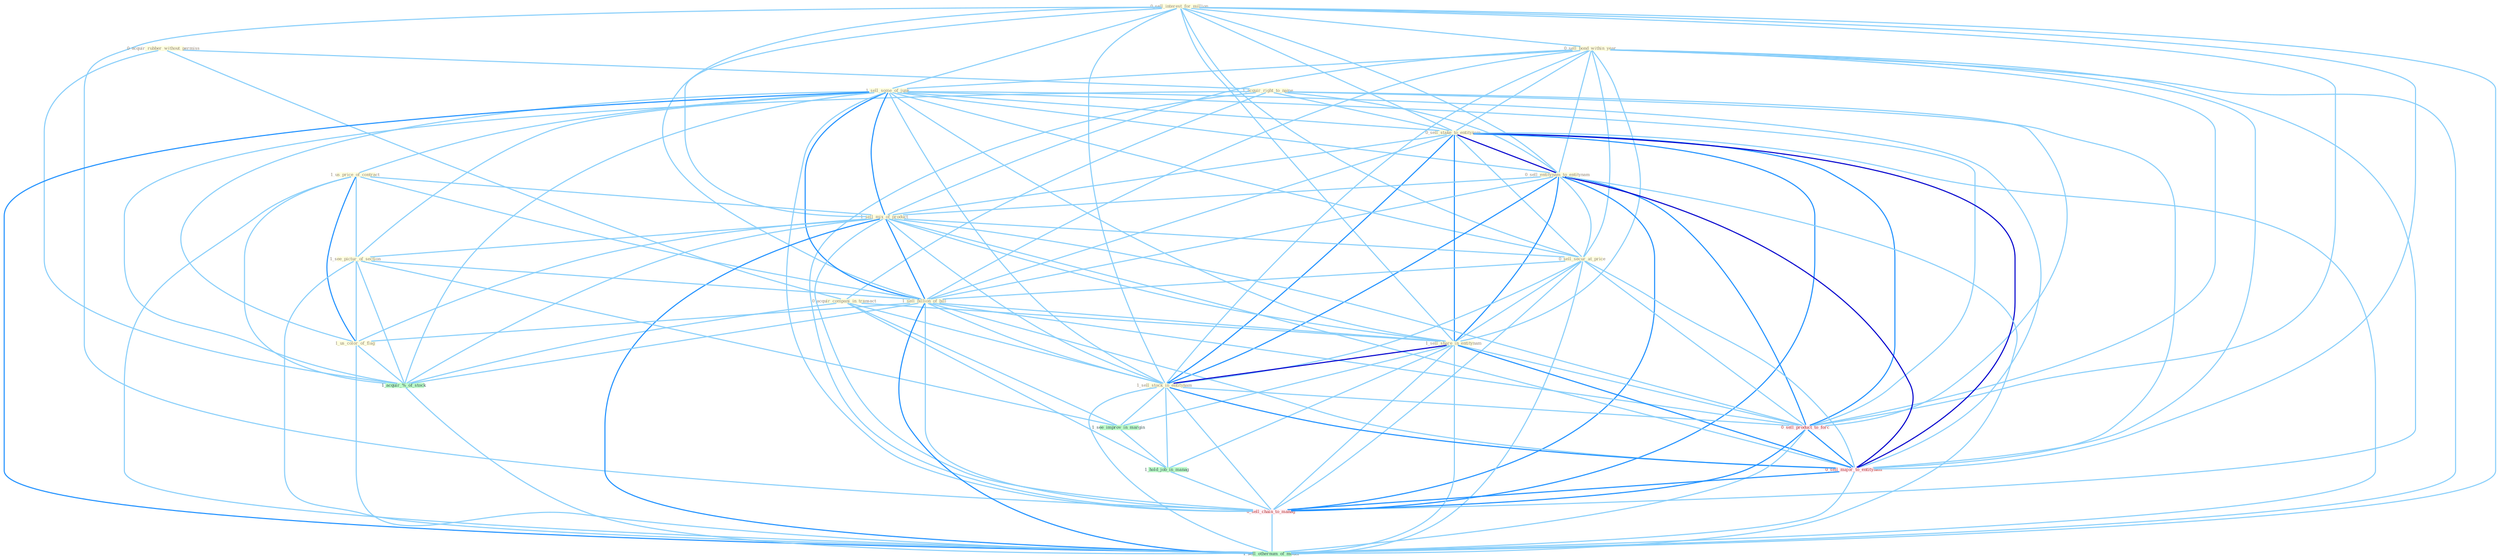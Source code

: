 Graph G{ 
    node
    [shape=polygon,style=filled,width=.5,height=.06,color="#BDFCC9",fixedsize=true,fontsize=4,
    fontcolor="#2f4f4f"];
    {node
    [color="#ffffe0", fontcolor="#8b7d6b"] "0_sell_interest_for_million " "0_sell_bond_within_year " "0_acquir_rubber_without_permiss " "1_acquir_right_to_name " "1_sell_some_of_junk " "0_acquir_compani_in_transact " "0_sell_stake_to_entitynam " "0_sell_entitynam_to_entitynam " "1_us_price_of_contract " "1_sell_mix_of_product " "1_see_pictur_of_section " "0_sell_secur_at_price " "1_sell_billion_of_bill " "1_sell_share_in_entitynam " "1_us_color_of_flag " "1_sell_stock_in_entitynam "}
{node [color="#fff0f5", fontcolor="#b22222"] "0_sell_product_to_forc " "0_sell_major_to_entitynam " "0_sell_chain_to_manag "}
edge [color="#B0E2FF"];

	"0_sell_interest_for_million " -- "0_sell_bond_within_year " [w="1", color="#87cefa" ];
	"0_sell_interest_for_million " -- "1_sell_some_of_junk " [w="1", color="#87cefa" ];
	"0_sell_interest_for_million " -- "0_sell_stake_to_entitynam " [w="1", color="#87cefa" ];
	"0_sell_interest_for_million " -- "0_sell_entitynam_to_entitynam " [w="1", color="#87cefa" ];
	"0_sell_interest_for_million " -- "1_sell_mix_of_product " [w="1", color="#87cefa" ];
	"0_sell_interest_for_million " -- "0_sell_secur_at_price " [w="1", color="#87cefa" ];
	"0_sell_interest_for_million " -- "1_sell_billion_of_bill " [w="1", color="#87cefa" ];
	"0_sell_interest_for_million " -- "1_sell_share_in_entitynam " [w="1", color="#87cefa" ];
	"0_sell_interest_for_million " -- "1_sell_stock_in_entitynam " [w="1", color="#87cefa" ];
	"0_sell_interest_for_million " -- "0_sell_product_to_forc " [w="1", color="#87cefa" ];
	"0_sell_interest_for_million " -- "0_sell_major_to_entitynam " [w="1", color="#87cefa" ];
	"0_sell_interest_for_million " -- "0_sell_chain_to_manag " [w="1", color="#87cefa" ];
	"0_sell_interest_for_million " -- "1_sell_othernum_of_model " [w="1", color="#87cefa" ];
	"0_sell_bond_within_year " -- "1_sell_some_of_junk " [w="1", color="#87cefa" ];
	"0_sell_bond_within_year " -- "0_sell_stake_to_entitynam " [w="1", color="#87cefa" ];
	"0_sell_bond_within_year " -- "0_sell_entitynam_to_entitynam " [w="1", color="#87cefa" ];
	"0_sell_bond_within_year " -- "1_sell_mix_of_product " [w="1", color="#87cefa" ];
	"0_sell_bond_within_year " -- "0_sell_secur_at_price " [w="1", color="#87cefa" ];
	"0_sell_bond_within_year " -- "1_sell_billion_of_bill " [w="1", color="#87cefa" ];
	"0_sell_bond_within_year " -- "1_sell_share_in_entitynam " [w="1", color="#87cefa" ];
	"0_sell_bond_within_year " -- "1_sell_stock_in_entitynam " [w="1", color="#87cefa" ];
	"0_sell_bond_within_year " -- "0_sell_product_to_forc " [w="1", color="#87cefa" ];
	"0_sell_bond_within_year " -- "0_sell_major_to_entitynam " [w="1", color="#87cefa" ];
	"0_sell_bond_within_year " -- "0_sell_chain_to_manag " [w="1", color="#87cefa" ];
	"0_sell_bond_within_year " -- "1_sell_othernum_of_model " [w="1", color="#87cefa" ];
	"0_acquir_rubber_without_permiss " -- "1_acquir_right_to_name " [w="1", color="#87cefa" ];
	"0_acquir_rubber_without_permiss " -- "0_acquir_compani_in_transact " [w="1", color="#87cefa" ];
	"0_acquir_rubber_without_permiss " -- "1_acquir_%_of_stock " [w="1", color="#87cefa" ];
	"1_acquir_right_to_name " -- "0_acquir_compani_in_transact " [w="1", color="#87cefa" ];
	"1_acquir_right_to_name " -- "0_sell_stake_to_entitynam " [w="1", color="#87cefa" ];
	"1_acquir_right_to_name " -- "0_sell_entitynam_to_entitynam " [w="1", color="#87cefa" ];
	"1_acquir_right_to_name " -- "1_acquir_%_of_stock " [w="1", color="#87cefa" ];
	"1_acquir_right_to_name " -- "0_sell_product_to_forc " [w="1", color="#87cefa" ];
	"1_acquir_right_to_name " -- "0_sell_major_to_entitynam " [w="1", color="#87cefa" ];
	"1_acquir_right_to_name " -- "0_sell_chain_to_manag " [w="1", color="#87cefa" ];
	"1_sell_some_of_junk " -- "0_sell_stake_to_entitynam " [w="1", color="#87cefa" ];
	"1_sell_some_of_junk " -- "0_sell_entitynam_to_entitynam " [w="1", color="#87cefa" ];
	"1_sell_some_of_junk " -- "1_us_price_of_contract " [w="1", color="#87cefa" ];
	"1_sell_some_of_junk " -- "1_sell_mix_of_product " [w="2", color="#1e90ff" , len=0.8];
	"1_sell_some_of_junk " -- "1_see_pictur_of_section " [w="1", color="#87cefa" ];
	"1_sell_some_of_junk " -- "0_sell_secur_at_price " [w="1", color="#87cefa" ];
	"1_sell_some_of_junk " -- "1_sell_billion_of_bill " [w="2", color="#1e90ff" , len=0.8];
	"1_sell_some_of_junk " -- "1_sell_share_in_entitynam " [w="1", color="#87cefa" ];
	"1_sell_some_of_junk " -- "1_us_color_of_flag " [w="1", color="#87cefa" ];
	"1_sell_some_of_junk " -- "1_sell_stock_in_entitynam " [w="1", color="#87cefa" ];
	"1_sell_some_of_junk " -- "1_acquir_%_of_stock " [w="1", color="#87cefa" ];
	"1_sell_some_of_junk " -- "0_sell_product_to_forc " [w="1", color="#87cefa" ];
	"1_sell_some_of_junk " -- "0_sell_major_to_entitynam " [w="1", color="#87cefa" ];
	"1_sell_some_of_junk " -- "0_sell_chain_to_manag " [w="1", color="#87cefa" ];
	"1_sell_some_of_junk " -- "1_sell_othernum_of_model " [w="2", color="#1e90ff" , len=0.8];
	"0_acquir_compani_in_transact " -- "1_sell_share_in_entitynam " [w="1", color="#87cefa" ];
	"0_acquir_compani_in_transact " -- "1_sell_stock_in_entitynam " [w="1", color="#87cefa" ];
	"0_acquir_compani_in_transact " -- "1_see_improv_in_margin " [w="1", color="#87cefa" ];
	"0_acquir_compani_in_transact " -- "1_acquir_%_of_stock " [w="1", color="#87cefa" ];
	"0_acquir_compani_in_transact " -- "1_hold_job_in_manag " [w="1", color="#87cefa" ];
	"0_sell_stake_to_entitynam " -- "0_sell_entitynam_to_entitynam " [w="3", color="#0000cd" , len=0.6];
	"0_sell_stake_to_entitynam " -- "1_sell_mix_of_product " [w="1", color="#87cefa" ];
	"0_sell_stake_to_entitynam " -- "0_sell_secur_at_price " [w="1", color="#87cefa" ];
	"0_sell_stake_to_entitynam " -- "1_sell_billion_of_bill " [w="1", color="#87cefa" ];
	"0_sell_stake_to_entitynam " -- "1_sell_share_in_entitynam " [w="2", color="#1e90ff" , len=0.8];
	"0_sell_stake_to_entitynam " -- "1_sell_stock_in_entitynam " [w="2", color="#1e90ff" , len=0.8];
	"0_sell_stake_to_entitynam " -- "0_sell_product_to_forc " [w="2", color="#1e90ff" , len=0.8];
	"0_sell_stake_to_entitynam " -- "0_sell_major_to_entitynam " [w="3", color="#0000cd" , len=0.6];
	"0_sell_stake_to_entitynam " -- "0_sell_chain_to_manag " [w="2", color="#1e90ff" , len=0.8];
	"0_sell_stake_to_entitynam " -- "1_sell_othernum_of_model " [w="1", color="#87cefa" ];
	"0_sell_entitynam_to_entitynam " -- "1_sell_mix_of_product " [w="1", color="#87cefa" ];
	"0_sell_entitynam_to_entitynam " -- "0_sell_secur_at_price " [w="1", color="#87cefa" ];
	"0_sell_entitynam_to_entitynam " -- "1_sell_billion_of_bill " [w="1", color="#87cefa" ];
	"0_sell_entitynam_to_entitynam " -- "1_sell_share_in_entitynam " [w="2", color="#1e90ff" , len=0.8];
	"0_sell_entitynam_to_entitynam " -- "1_sell_stock_in_entitynam " [w="2", color="#1e90ff" , len=0.8];
	"0_sell_entitynam_to_entitynam " -- "0_sell_product_to_forc " [w="2", color="#1e90ff" , len=0.8];
	"0_sell_entitynam_to_entitynam " -- "0_sell_major_to_entitynam " [w="3", color="#0000cd" , len=0.6];
	"0_sell_entitynam_to_entitynam " -- "0_sell_chain_to_manag " [w="2", color="#1e90ff" , len=0.8];
	"0_sell_entitynam_to_entitynam " -- "1_sell_othernum_of_model " [w="1", color="#87cefa" ];
	"1_us_price_of_contract " -- "1_sell_mix_of_product " [w="1", color="#87cefa" ];
	"1_us_price_of_contract " -- "1_see_pictur_of_section " [w="1", color="#87cefa" ];
	"1_us_price_of_contract " -- "1_sell_billion_of_bill " [w="1", color="#87cefa" ];
	"1_us_price_of_contract " -- "1_us_color_of_flag " [w="2", color="#1e90ff" , len=0.8];
	"1_us_price_of_contract " -- "1_acquir_%_of_stock " [w="1", color="#87cefa" ];
	"1_us_price_of_contract " -- "1_sell_othernum_of_model " [w="1", color="#87cefa" ];
	"1_sell_mix_of_product " -- "1_see_pictur_of_section " [w="1", color="#87cefa" ];
	"1_sell_mix_of_product " -- "0_sell_secur_at_price " [w="1", color="#87cefa" ];
	"1_sell_mix_of_product " -- "1_sell_billion_of_bill " [w="2", color="#1e90ff" , len=0.8];
	"1_sell_mix_of_product " -- "1_sell_share_in_entitynam " [w="1", color="#87cefa" ];
	"1_sell_mix_of_product " -- "1_us_color_of_flag " [w="1", color="#87cefa" ];
	"1_sell_mix_of_product " -- "1_sell_stock_in_entitynam " [w="1", color="#87cefa" ];
	"1_sell_mix_of_product " -- "1_acquir_%_of_stock " [w="1", color="#87cefa" ];
	"1_sell_mix_of_product " -- "0_sell_product_to_forc " [w="1", color="#87cefa" ];
	"1_sell_mix_of_product " -- "0_sell_major_to_entitynam " [w="1", color="#87cefa" ];
	"1_sell_mix_of_product " -- "0_sell_chain_to_manag " [w="1", color="#87cefa" ];
	"1_sell_mix_of_product " -- "1_sell_othernum_of_model " [w="2", color="#1e90ff" , len=0.8];
	"1_see_pictur_of_section " -- "1_sell_billion_of_bill " [w="1", color="#87cefa" ];
	"1_see_pictur_of_section " -- "1_us_color_of_flag " [w="1", color="#87cefa" ];
	"1_see_pictur_of_section " -- "1_see_improv_in_margin " [w="1", color="#87cefa" ];
	"1_see_pictur_of_section " -- "1_acquir_%_of_stock " [w="1", color="#87cefa" ];
	"1_see_pictur_of_section " -- "1_sell_othernum_of_model " [w="1", color="#87cefa" ];
	"0_sell_secur_at_price " -- "1_sell_billion_of_bill " [w="1", color="#87cefa" ];
	"0_sell_secur_at_price " -- "1_sell_share_in_entitynam " [w="1", color="#87cefa" ];
	"0_sell_secur_at_price " -- "1_sell_stock_in_entitynam " [w="1", color="#87cefa" ];
	"0_sell_secur_at_price " -- "0_sell_product_to_forc " [w="1", color="#87cefa" ];
	"0_sell_secur_at_price " -- "0_sell_major_to_entitynam " [w="1", color="#87cefa" ];
	"0_sell_secur_at_price " -- "0_sell_chain_to_manag " [w="1", color="#87cefa" ];
	"0_sell_secur_at_price " -- "1_sell_othernum_of_model " [w="1", color="#87cefa" ];
	"1_sell_billion_of_bill " -- "1_sell_share_in_entitynam " [w="1", color="#87cefa" ];
	"1_sell_billion_of_bill " -- "1_us_color_of_flag " [w="1", color="#87cefa" ];
	"1_sell_billion_of_bill " -- "1_sell_stock_in_entitynam " [w="1", color="#87cefa" ];
	"1_sell_billion_of_bill " -- "1_acquir_%_of_stock " [w="1", color="#87cefa" ];
	"1_sell_billion_of_bill " -- "0_sell_product_to_forc " [w="1", color="#87cefa" ];
	"1_sell_billion_of_bill " -- "0_sell_major_to_entitynam " [w="1", color="#87cefa" ];
	"1_sell_billion_of_bill " -- "0_sell_chain_to_manag " [w="1", color="#87cefa" ];
	"1_sell_billion_of_bill " -- "1_sell_othernum_of_model " [w="2", color="#1e90ff" , len=0.8];
	"1_sell_share_in_entitynam " -- "1_sell_stock_in_entitynam " [w="3", color="#0000cd" , len=0.6];
	"1_sell_share_in_entitynam " -- "1_see_improv_in_margin " [w="1", color="#87cefa" ];
	"1_sell_share_in_entitynam " -- "1_hold_job_in_manag " [w="1", color="#87cefa" ];
	"1_sell_share_in_entitynam " -- "0_sell_product_to_forc " [w="1", color="#87cefa" ];
	"1_sell_share_in_entitynam " -- "0_sell_major_to_entitynam " [w="2", color="#1e90ff" , len=0.8];
	"1_sell_share_in_entitynam " -- "0_sell_chain_to_manag " [w="1", color="#87cefa" ];
	"1_sell_share_in_entitynam " -- "1_sell_othernum_of_model " [w="1", color="#87cefa" ];
	"1_us_color_of_flag " -- "1_acquir_%_of_stock " [w="1", color="#87cefa" ];
	"1_us_color_of_flag " -- "1_sell_othernum_of_model " [w="1", color="#87cefa" ];
	"1_sell_stock_in_entitynam " -- "1_see_improv_in_margin " [w="1", color="#87cefa" ];
	"1_sell_stock_in_entitynam " -- "1_hold_job_in_manag " [w="1", color="#87cefa" ];
	"1_sell_stock_in_entitynam " -- "0_sell_product_to_forc " [w="1", color="#87cefa" ];
	"1_sell_stock_in_entitynam " -- "0_sell_major_to_entitynam " [w="2", color="#1e90ff" , len=0.8];
	"1_sell_stock_in_entitynam " -- "0_sell_chain_to_manag " [w="1", color="#87cefa" ];
	"1_sell_stock_in_entitynam " -- "1_sell_othernum_of_model " [w="1", color="#87cefa" ];
	"1_see_improv_in_margin " -- "1_hold_job_in_manag " [w="1", color="#87cefa" ];
	"1_acquir_%_of_stock " -- "1_sell_othernum_of_model " [w="1", color="#87cefa" ];
	"1_hold_job_in_manag " -- "0_sell_chain_to_manag " [w="1", color="#87cefa" ];
	"0_sell_product_to_forc " -- "0_sell_major_to_entitynam " [w="2", color="#1e90ff" , len=0.8];
	"0_sell_product_to_forc " -- "0_sell_chain_to_manag " [w="2", color="#1e90ff" , len=0.8];
	"0_sell_product_to_forc " -- "1_sell_othernum_of_model " [w="1", color="#87cefa" ];
	"0_sell_major_to_entitynam " -- "0_sell_chain_to_manag " [w="2", color="#1e90ff" , len=0.8];
	"0_sell_major_to_entitynam " -- "1_sell_othernum_of_model " [w="1", color="#87cefa" ];
	"0_sell_chain_to_manag " -- "1_sell_othernum_of_model " [w="1", color="#87cefa" ];
}